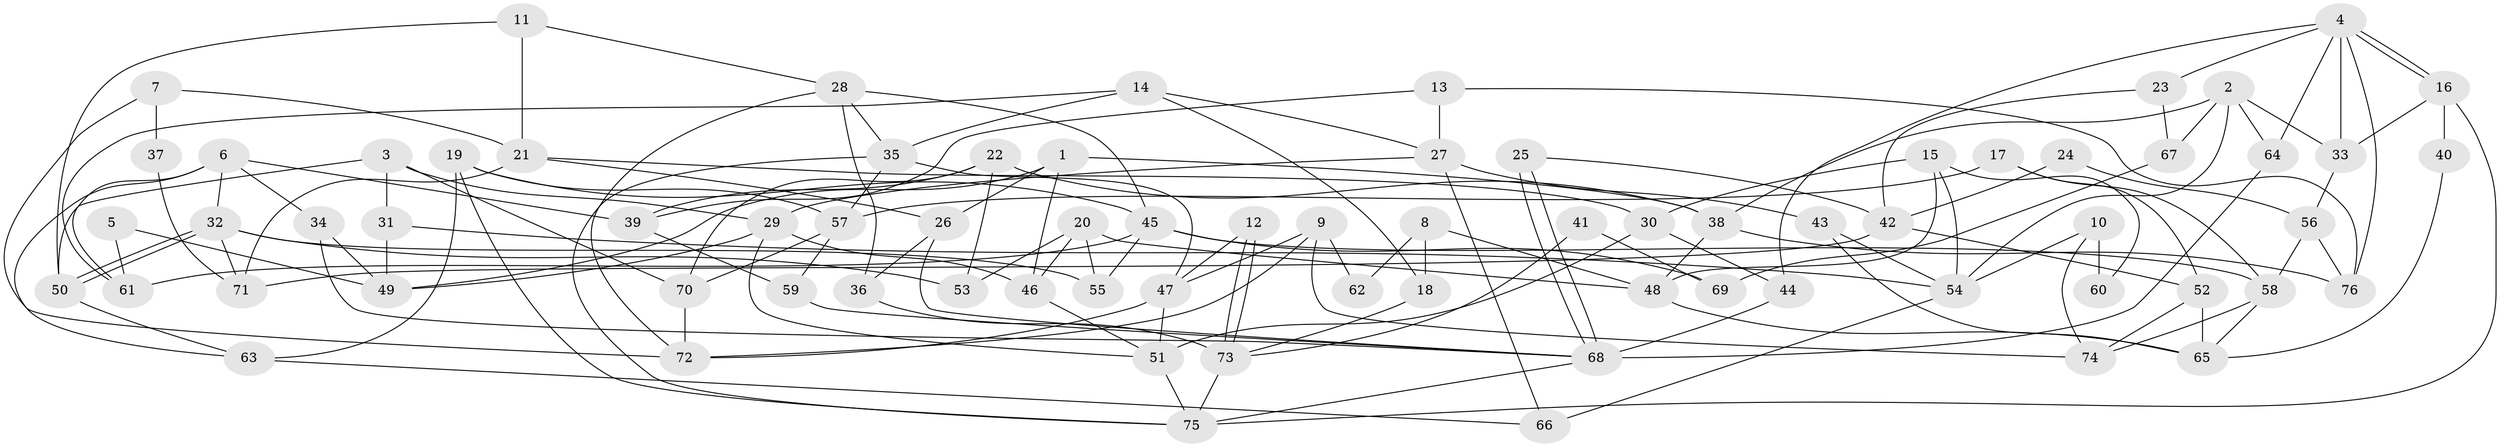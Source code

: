 // coarse degree distribution, {2: 0.1111111111111111, 3: 0.24444444444444444, 4: 0.28888888888888886, 5: 0.13333333333333333, 6: 0.1111111111111111, 7: 0.06666666666666667, 10: 0.044444444444444446}
// Generated by graph-tools (version 1.1) at 2025/52/03/04/25 21:52:32]
// undirected, 76 vertices, 152 edges
graph export_dot {
graph [start="1"]
  node [color=gray90,style=filled];
  1;
  2;
  3;
  4;
  5;
  6;
  7;
  8;
  9;
  10;
  11;
  12;
  13;
  14;
  15;
  16;
  17;
  18;
  19;
  20;
  21;
  22;
  23;
  24;
  25;
  26;
  27;
  28;
  29;
  30;
  31;
  32;
  33;
  34;
  35;
  36;
  37;
  38;
  39;
  40;
  41;
  42;
  43;
  44;
  45;
  46;
  47;
  48;
  49;
  50;
  51;
  52;
  53;
  54;
  55;
  56;
  57;
  58;
  59;
  60;
  61;
  62;
  63;
  64;
  65;
  66;
  67;
  68;
  69;
  70;
  71;
  72;
  73;
  74;
  75;
  76;
  1 -- 49;
  1 -- 38;
  1 -- 26;
  1 -- 46;
  2 -- 64;
  2 -- 33;
  2 -- 38;
  2 -- 54;
  2 -- 67;
  3 -- 29;
  3 -- 50;
  3 -- 31;
  3 -- 70;
  4 -- 76;
  4 -- 16;
  4 -- 16;
  4 -- 23;
  4 -- 33;
  4 -- 44;
  4 -- 64;
  5 -- 61;
  5 -- 49;
  6 -- 39;
  6 -- 63;
  6 -- 32;
  6 -- 34;
  6 -- 61;
  7 -- 21;
  7 -- 72;
  7 -- 37;
  8 -- 48;
  8 -- 18;
  8 -- 62;
  9 -- 72;
  9 -- 47;
  9 -- 62;
  9 -- 74;
  10 -- 74;
  10 -- 54;
  10 -- 60;
  11 -- 28;
  11 -- 21;
  11 -- 50;
  12 -- 47;
  12 -- 73;
  12 -- 73;
  13 -- 27;
  13 -- 76;
  13 -- 39;
  14 -- 61;
  14 -- 35;
  14 -- 18;
  14 -- 27;
  15 -- 54;
  15 -- 48;
  15 -- 30;
  15 -- 60;
  16 -- 75;
  16 -- 33;
  16 -- 40;
  17 -- 57;
  17 -- 52;
  17 -- 58;
  18 -- 73;
  19 -- 45;
  19 -- 75;
  19 -- 57;
  19 -- 63;
  20 -- 46;
  20 -- 55;
  20 -- 48;
  20 -- 53;
  21 -- 26;
  21 -- 30;
  21 -- 71;
  22 -- 39;
  22 -- 53;
  22 -- 38;
  22 -- 70;
  23 -- 42;
  23 -- 67;
  24 -- 56;
  24 -- 42;
  25 -- 42;
  25 -- 68;
  25 -- 68;
  26 -- 68;
  26 -- 36;
  27 -- 29;
  27 -- 43;
  27 -- 66;
  28 -- 36;
  28 -- 72;
  28 -- 35;
  28 -- 45;
  29 -- 51;
  29 -- 49;
  29 -- 46;
  30 -- 51;
  30 -- 44;
  31 -- 54;
  31 -- 49;
  32 -- 50;
  32 -- 50;
  32 -- 53;
  32 -- 55;
  32 -- 71;
  33 -- 56;
  34 -- 68;
  34 -- 49;
  35 -- 57;
  35 -- 47;
  35 -- 75;
  36 -- 73;
  37 -- 71;
  38 -- 48;
  38 -- 76;
  39 -- 59;
  40 -- 65;
  41 -- 69;
  41 -- 73;
  42 -- 71;
  42 -- 52;
  43 -- 54;
  43 -- 65;
  44 -- 68;
  45 -- 58;
  45 -- 55;
  45 -- 61;
  45 -- 69;
  46 -- 51;
  47 -- 51;
  47 -- 72;
  48 -- 65;
  50 -- 63;
  51 -- 75;
  52 -- 65;
  52 -- 74;
  54 -- 66;
  56 -- 58;
  56 -- 76;
  57 -- 70;
  57 -- 59;
  58 -- 65;
  58 -- 74;
  59 -- 68;
  63 -- 66;
  64 -- 68;
  67 -- 69;
  68 -- 75;
  70 -- 72;
  73 -- 75;
}
